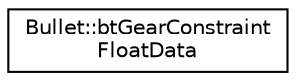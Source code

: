 digraph "Graphical Class Hierarchy"
{
  edge [fontname="Helvetica",fontsize="10",labelfontname="Helvetica",labelfontsize="10"];
  node [fontname="Helvetica",fontsize="10",shape=record];
  rankdir="LR";
  Node1 [label="Bullet::btGearConstraint\lFloatData",height=0.2,width=0.4,color="black", fillcolor="white", style="filled",URL="$class_bullet_1_1bt_gear_constraint_float_data.html"];
}
